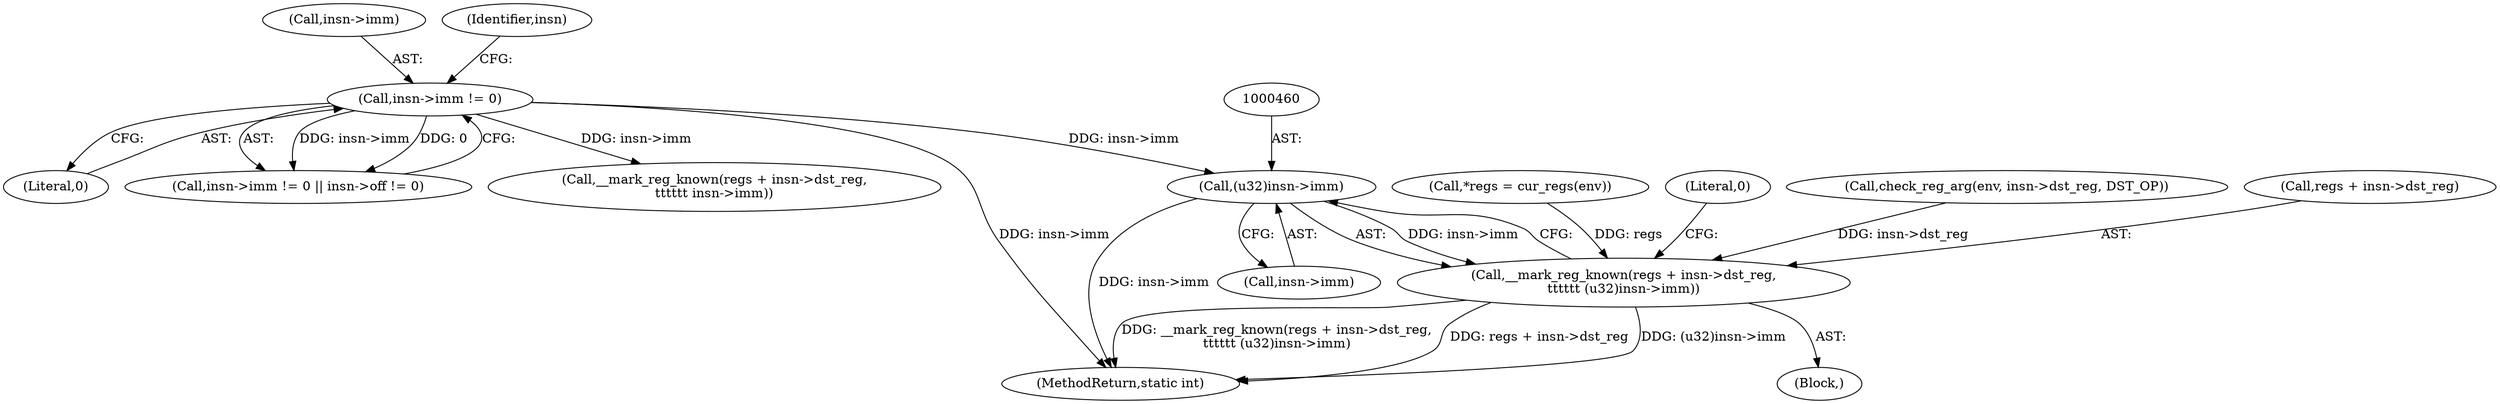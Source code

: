 digraph "0_linux_95a762e2c8c942780948091f8f2a4f32fce1ac6f@pointer" {
"1000459" [label="(Call,(u32)insn->imm)"];
"1000277" [label="(Call,insn->imm != 0)"];
"1000453" [label="(Call,__mark_reg_known(regs + insn->dst_reg,\n\t\t\t\t\t\t (u32)insn->imm))"];
"1000281" [label="(Literal,0)"];
"1000276" [label="(Call,insn->imm != 0 || insn->off != 0)"];
"1000117" [label="(Call,*regs = cur_regs(env))"];
"1000452" [label="(Block,)"];
"1000442" [label="(Call,__mark_reg_known(regs + insn->dst_reg,\n\t\t\t\t\t\t insn->imm))"];
"1000278" [label="(Call,insn->imm)"];
"1000461" [label="(Call,insn->imm)"];
"1000650" [label="(Literal,0)"];
"1000453" [label="(Call,__mark_reg_known(regs + insn->dst_reg,\n\t\t\t\t\t\t (u32)insn->imm))"];
"1000329" [label="(Call,check_reg_arg(env, insn->dst_reg, DST_OP))"];
"1000284" [label="(Identifier,insn)"];
"1000651" [label="(MethodReturn,static int)"];
"1000277" [label="(Call,insn->imm != 0)"];
"1000454" [label="(Call,regs + insn->dst_reg)"];
"1000459" [label="(Call,(u32)insn->imm)"];
"1000459" -> "1000453"  [label="AST: "];
"1000459" -> "1000461"  [label="CFG: "];
"1000460" -> "1000459"  [label="AST: "];
"1000461" -> "1000459"  [label="AST: "];
"1000453" -> "1000459"  [label="CFG: "];
"1000459" -> "1000651"  [label="DDG: insn->imm"];
"1000459" -> "1000453"  [label="DDG: insn->imm"];
"1000277" -> "1000459"  [label="DDG: insn->imm"];
"1000277" -> "1000276"  [label="AST: "];
"1000277" -> "1000281"  [label="CFG: "];
"1000278" -> "1000277"  [label="AST: "];
"1000281" -> "1000277"  [label="AST: "];
"1000284" -> "1000277"  [label="CFG: "];
"1000276" -> "1000277"  [label="CFG: "];
"1000277" -> "1000651"  [label="DDG: insn->imm"];
"1000277" -> "1000276"  [label="DDG: insn->imm"];
"1000277" -> "1000276"  [label="DDG: 0"];
"1000277" -> "1000442"  [label="DDG: insn->imm"];
"1000453" -> "1000452"  [label="AST: "];
"1000454" -> "1000453"  [label="AST: "];
"1000650" -> "1000453"  [label="CFG: "];
"1000453" -> "1000651"  [label="DDG: (u32)insn->imm"];
"1000453" -> "1000651"  [label="DDG: __mark_reg_known(regs + insn->dst_reg,\n\t\t\t\t\t\t (u32)insn->imm)"];
"1000453" -> "1000651"  [label="DDG: regs + insn->dst_reg"];
"1000117" -> "1000453"  [label="DDG: regs"];
"1000329" -> "1000453"  [label="DDG: insn->dst_reg"];
}
